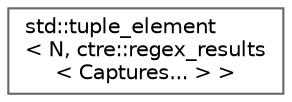 digraph "类继承关系图"
{
 // LATEX_PDF_SIZE
  bgcolor="transparent";
  edge [fontname=Helvetica,fontsize=10,labelfontname=Helvetica,labelfontsize=10];
  node [fontname=Helvetica,fontsize=10,shape=box,height=0.2,width=0.4];
  rankdir="LR";
  Node0 [id="Node000000",label="std::tuple_element\l\< N, ctre::regex_results\l\< Captures... \> \>",height=0.2,width=0.4,color="grey40", fillcolor="white", style="filled",URL="$structstd_1_1tuple__element_3_01_n_00_01ctre_1_1regex__results_3_01_captures_8_8_8_01_4_01_4.html",tooltip=" "];
}
